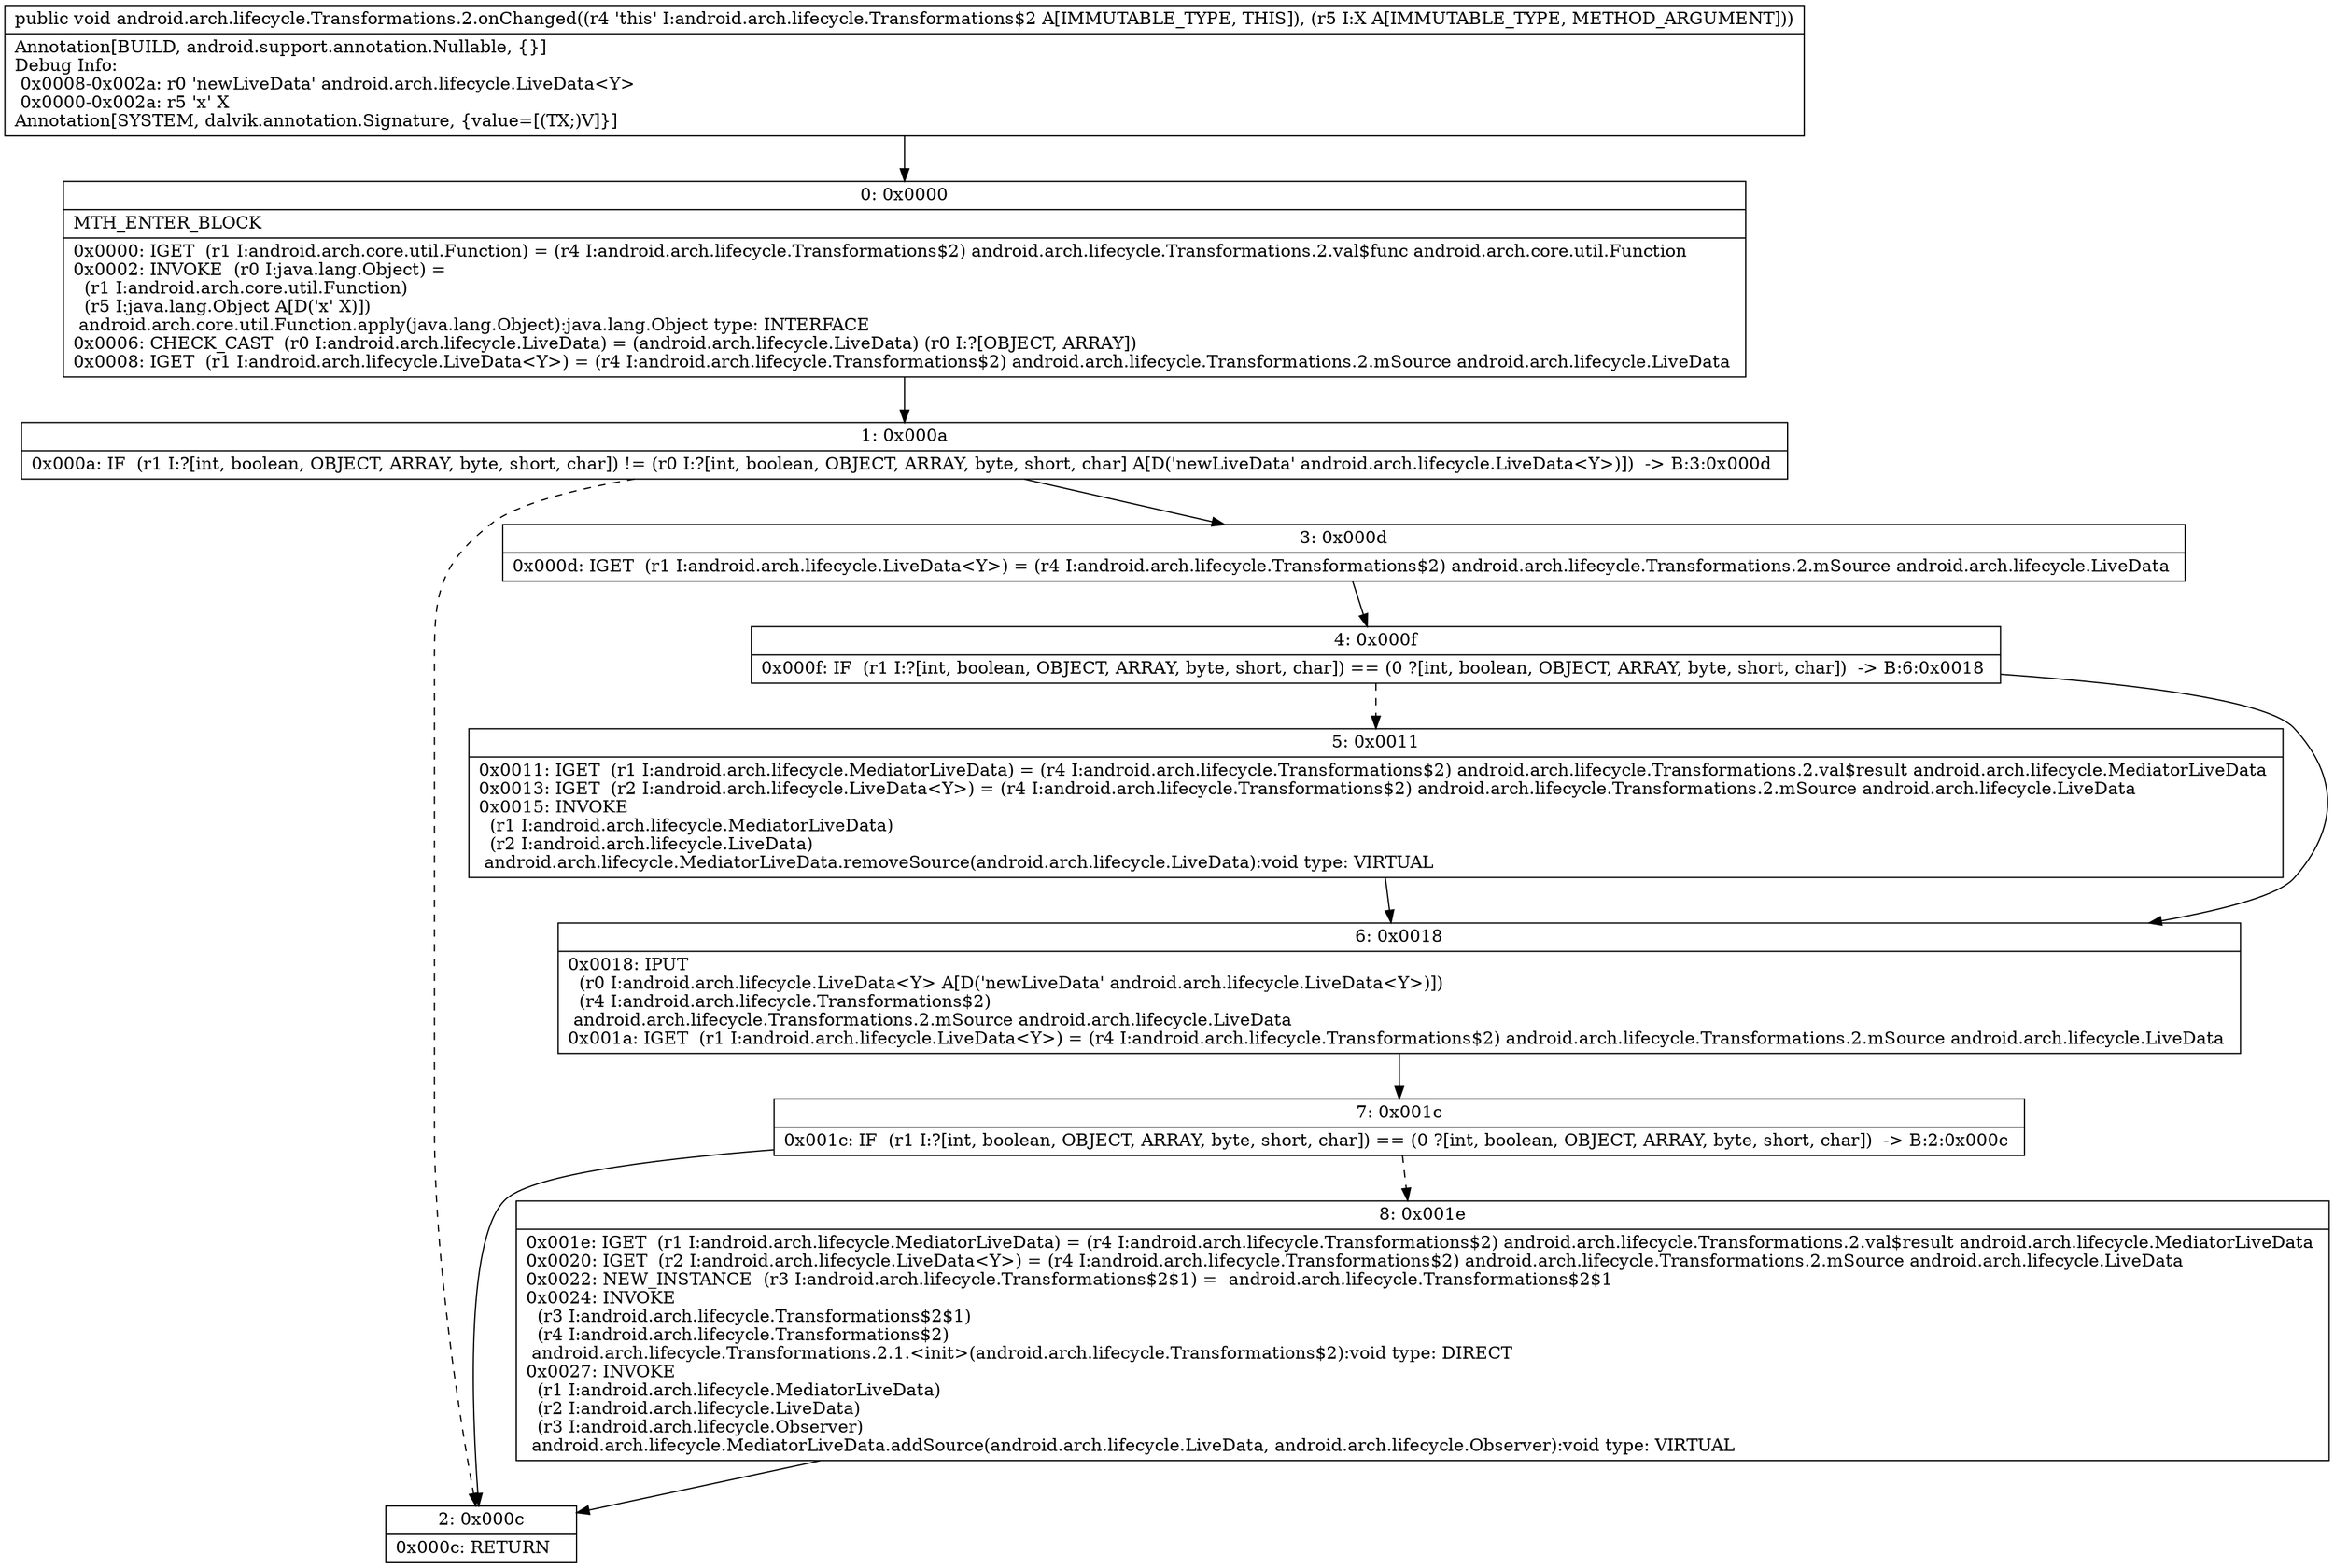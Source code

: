 digraph "CFG forandroid.arch.lifecycle.Transformations.2.onChanged(Ljava\/lang\/Object;)V" {
Node_0 [shape=record,label="{0\:\ 0x0000|MTH_ENTER_BLOCK\l|0x0000: IGET  (r1 I:android.arch.core.util.Function) = (r4 I:android.arch.lifecycle.Transformations$2) android.arch.lifecycle.Transformations.2.val$func android.arch.core.util.Function \l0x0002: INVOKE  (r0 I:java.lang.Object) = \l  (r1 I:android.arch.core.util.Function)\l  (r5 I:java.lang.Object A[D('x' X)])\l android.arch.core.util.Function.apply(java.lang.Object):java.lang.Object type: INTERFACE \l0x0006: CHECK_CAST  (r0 I:android.arch.lifecycle.LiveData) = (android.arch.lifecycle.LiveData) (r0 I:?[OBJECT, ARRAY]) \l0x0008: IGET  (r1 I:android.arch.lifecycle.LiveData\<Y\>) = (r4 I:android.arch.lifecycle.Transformations$2) android.arch.lifecycle.Transformations.2.mSource android.arch.lifecycle.LiveData \l}"];
Node_1 [shape=record,label="{1\:\ 0x000a|0x000a: IF  (r1 I:?[int, boolean, OBJECT, ARRAY, byte, short, char]) != (r0 I:?[int, boolean, OBJECT, ARRAY, byte, short, char] A[D('newLiveData' android.arch.lifecycle.LiveData\<Y\>)])  \-\> B:3:0x000d \l}"];
Node_2 [shape=record,label="{2\:\ 0x000c|0x000c: RETURN   \l}"];
Node_3 [shape=record,label="{3\:\ 0x000d|0x000d: IGET  (r1 I:android.arch.lifecycle.LiveData\<Y\>) = (r4 I:android.arch.lifecycle.Transformations$2) android.arch.lifecycle.Transformations.2.mSource android.arch.lifecycle.LiveData \l}"];
Node_4 [shape=record,label="{4\:\ 0x000f|0x000f: IF  (r1 I:?[int, boolean, OBJECT, ARRAY, byte, short, char]) == (0 ?[int, boolean, OBJECT, ARRAY, byte, short, char])  \-\> B:6:0x0018 \l}"];
Node_5 [shape=record,label="{5\:\ 0x0011|0x0011: IGET  (r1 I:android.arch.lifecycle.MediatorLiveData) = (r4 I:android.arch.lifecycle.Transformations$2) android.arch.lifecycle.Transformations.2.val$result android.arch.lifecycle.MediatorLiveData \l0x0013: IGET  (r2 I:android.arch.lifecycle.LiveData\<Y\>) = (r4 I:android.arch.lifecycle.Transformations$2) android.arch.lifecycle.Transformations.2.mSource android.arch.lifecycle.LiveData \l0x0015: INVOKE  \l  (r1 I:android.arch.lifecycle.MediatorLiveData)\l  (r2 I:android.arch.lifecycle.LiveData)\l android.arch.lifecycle.MediatorLiveData.removeSource(android.arch.lifecycle.LiveData):void type: VIRTUAL \l}"];
Node_6 [shape=record,label="{6\:\ 0x0018|0x0018: IPUT  \l  (r0 I:android.arch.lifecycle.LiveData\<Y\> A[D('newLiveData' android.arch.lifecycle.LiveData\<Y\>)])\l  (r4 I:android.arch.lifecycle.Transformations$2)\l android.arch.lifecycle.Transformations.2.mSource android.arch.lifecycle.LiveData \l0x001a: IGET  (r1 I:android.arch.lifecycle.LiveData\<Y\>) = (r4 I:android.arch.lifecycle.Transformations$2) android.arch.lifecycle.Transformations.2.mSource android.arch.lifecycle.LiveData \l}"];
Node_7 [shape=record,label="{7\:\ 0x001c|0x001c: IF  (r1 I:?[int, boolean, OBJECT, ARRAY, byte, short, char]) == (0 ?[int, boolean, OBJECT, ARRAY, byte, short, char])  \-\> B:2:0x000c \l}"];
Node_8 [shape=record,label="{8\:\ 0x001e|0x001e: IGET  (r1 I:android.arch.lifecycle.MediatorLiveData) = (r4 I:android.arch.lifecycle.Transformations$2) android.arch.lifecycle.Transformations.2.val$result android.arch.lifecycle.MediatorLiveData \l0x0020: IGET  (r2 I:android.arch.lifecycle.LiveData\<Y\>) = (r4 I:android.arch.lifecycle.Transformations$2) android.arch.lifecycle.Transformations.2.mSource android.arch.lifecycle.LiveData \l0x0022: NEW_INSTANCE  (r3 I:android.arch.lifecycle.Transformations$2$1) =  android.arch.lifecycle.Transformations$2$1 \l0x0024: INVOKE  \l  (r3 I:android.arch.lifecycle.Transformations$2$1)\l  (r4 I:android.arch.lifecycle.Transformations$2)\l android.arch.lifecycle.Transformations.2.1.\<init\>(android.arch.lifecycle.Transformations$2):void type: DIRECT \l0x0027: INVOKE  \l  (r1 I:android.arch.lifecycle.MediatorLiveData)\l  (r2 I:android.arch.lifecycle.LiveData)\l  (r3 I:android.arch.lifecycle.Observer)\l android.arch.lifecycle.MediatorLiveData.addSource(android.arch.lifecycle.LiveData, android.arch.lifecycle.Observer):void type: VIRTUAL \l}"];
MethodNode[shape=record,label="{public void android.arch.lifecycle.Transformations.2.onChanged((r4 'this' I:android.arch.lifecycle.Transformations$2 A[IMMUTABLE_TYPE, THIS]), (r5 I:X A[IMMUTABLE_TYPE, METHOD_ARGUMENT]))  | Annotation[BUILD, android.support.annotation.Nullable, \{\}]\lDebug Info:\l  0x0008\-0x002a: r0 'newLiveData' android.arch.lifecycle.LiveData\<Y\>\l  0x0000\-0x002a: r5 'x' X\lAnnotation[SYSTEM, dalvik.annotation.Signature, \{value=[(TX;)V]\}]\l}"];
MethodNode -> Node_0;
Node_0 -> Node_1;
Node_1 -> Node_2[style=dashed];
Node_1 -> Node_3;
Node_3 -> Node_4;
Node_4 -> Node_5[style=dashed];
Node_4 -> Node_6;
Node_5 -> Node_6;
Node_6 -> Node_7;
Node_7 -> Node_2;
Node_7 -> Node_8[style=dashed];
Node_8 -> Node_2;
}

